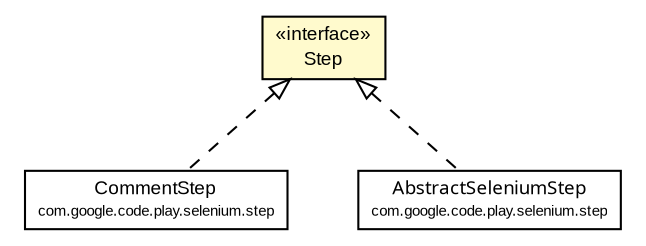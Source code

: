 #!/usr/local/bin/dot
#
# Class diagram 
# Generated by UmlGraph version 4.6 (http://www.spinellis.gr/sw/umlgraph)
#

digraph G {
	edge [fontname="arial",fontsize=10,labelfontname="arial",labelfontsize=10];
	node [fontname="arial",fontsize=10,shape=plaintext];
	// com.google.code.play.selenium.Step
	c3360 [label=<<table border="0" cellborder="1" cellspacing="0" cellpadding="2" port="p" bgcolor="lemonChiffon" href="./Step.html">
		<tr><td><table border="0" cellspacing="0" cellpadding="1">
			<tr><td> &laquo;interface&raquo; </td></tr>
			<tr><td> Step </td></tr>
		</table></td></tr>
		</table>>, fontname="arial", fontcolor="black", fontsize=9.0];
	// com.google.code.play.selenium.step.CommentStep
	c3389 [label=<<table border="0" cellborder="1" cellspacing="0" cellpadding="2" port="p" href="./step/CommentStep.html">
		<tr><td><table border="0" cellspacing="0" cellpadding="1">
			<tr><td> CommentStep </td></tr>
			<tr><td><font point-size="7.0"> com.google.code.play.selenium.step </font></td></tr>
		</table></td></tr>
		</table>>, fontname="arial", fontcolor="black", fontsize=9.0];
	// com.google.code.play.selenium.step.AbstractSeleniumStep
	c3398 [label=<<table border="0" cellborder="1" cellspacing="0" cellpadding="2" port="p" href="./step/AbstractSeleniumStep.html">
		<tr><td><table border="0" cellspacing="0" cellpadding="1">
			<tr><td><font face="ariali"> AbstractSeleniumStep </font></td></tr>
			<tr><td><font point-size="7.0"> com.google.code.play.selenium.step </font></td></tr>
		</table></td></tr>
		</table>>, fontname="arial", fontcolor="black", fontsize=9.0];
	//com.google.code.play.selenium.step.CommentStep implements com.google.code.play.selenium.Step
	c3360:p -> c3389:p [dir=back,arrowtail=empty,style=dashed];
	//com.google.code.play.selenium.step.AbstractSeleniumStep implements com.google.code.play.selenium.Step
	c3360:p -> c3398:p [dir=back,arrowtail=empty,style=dashed];
}

